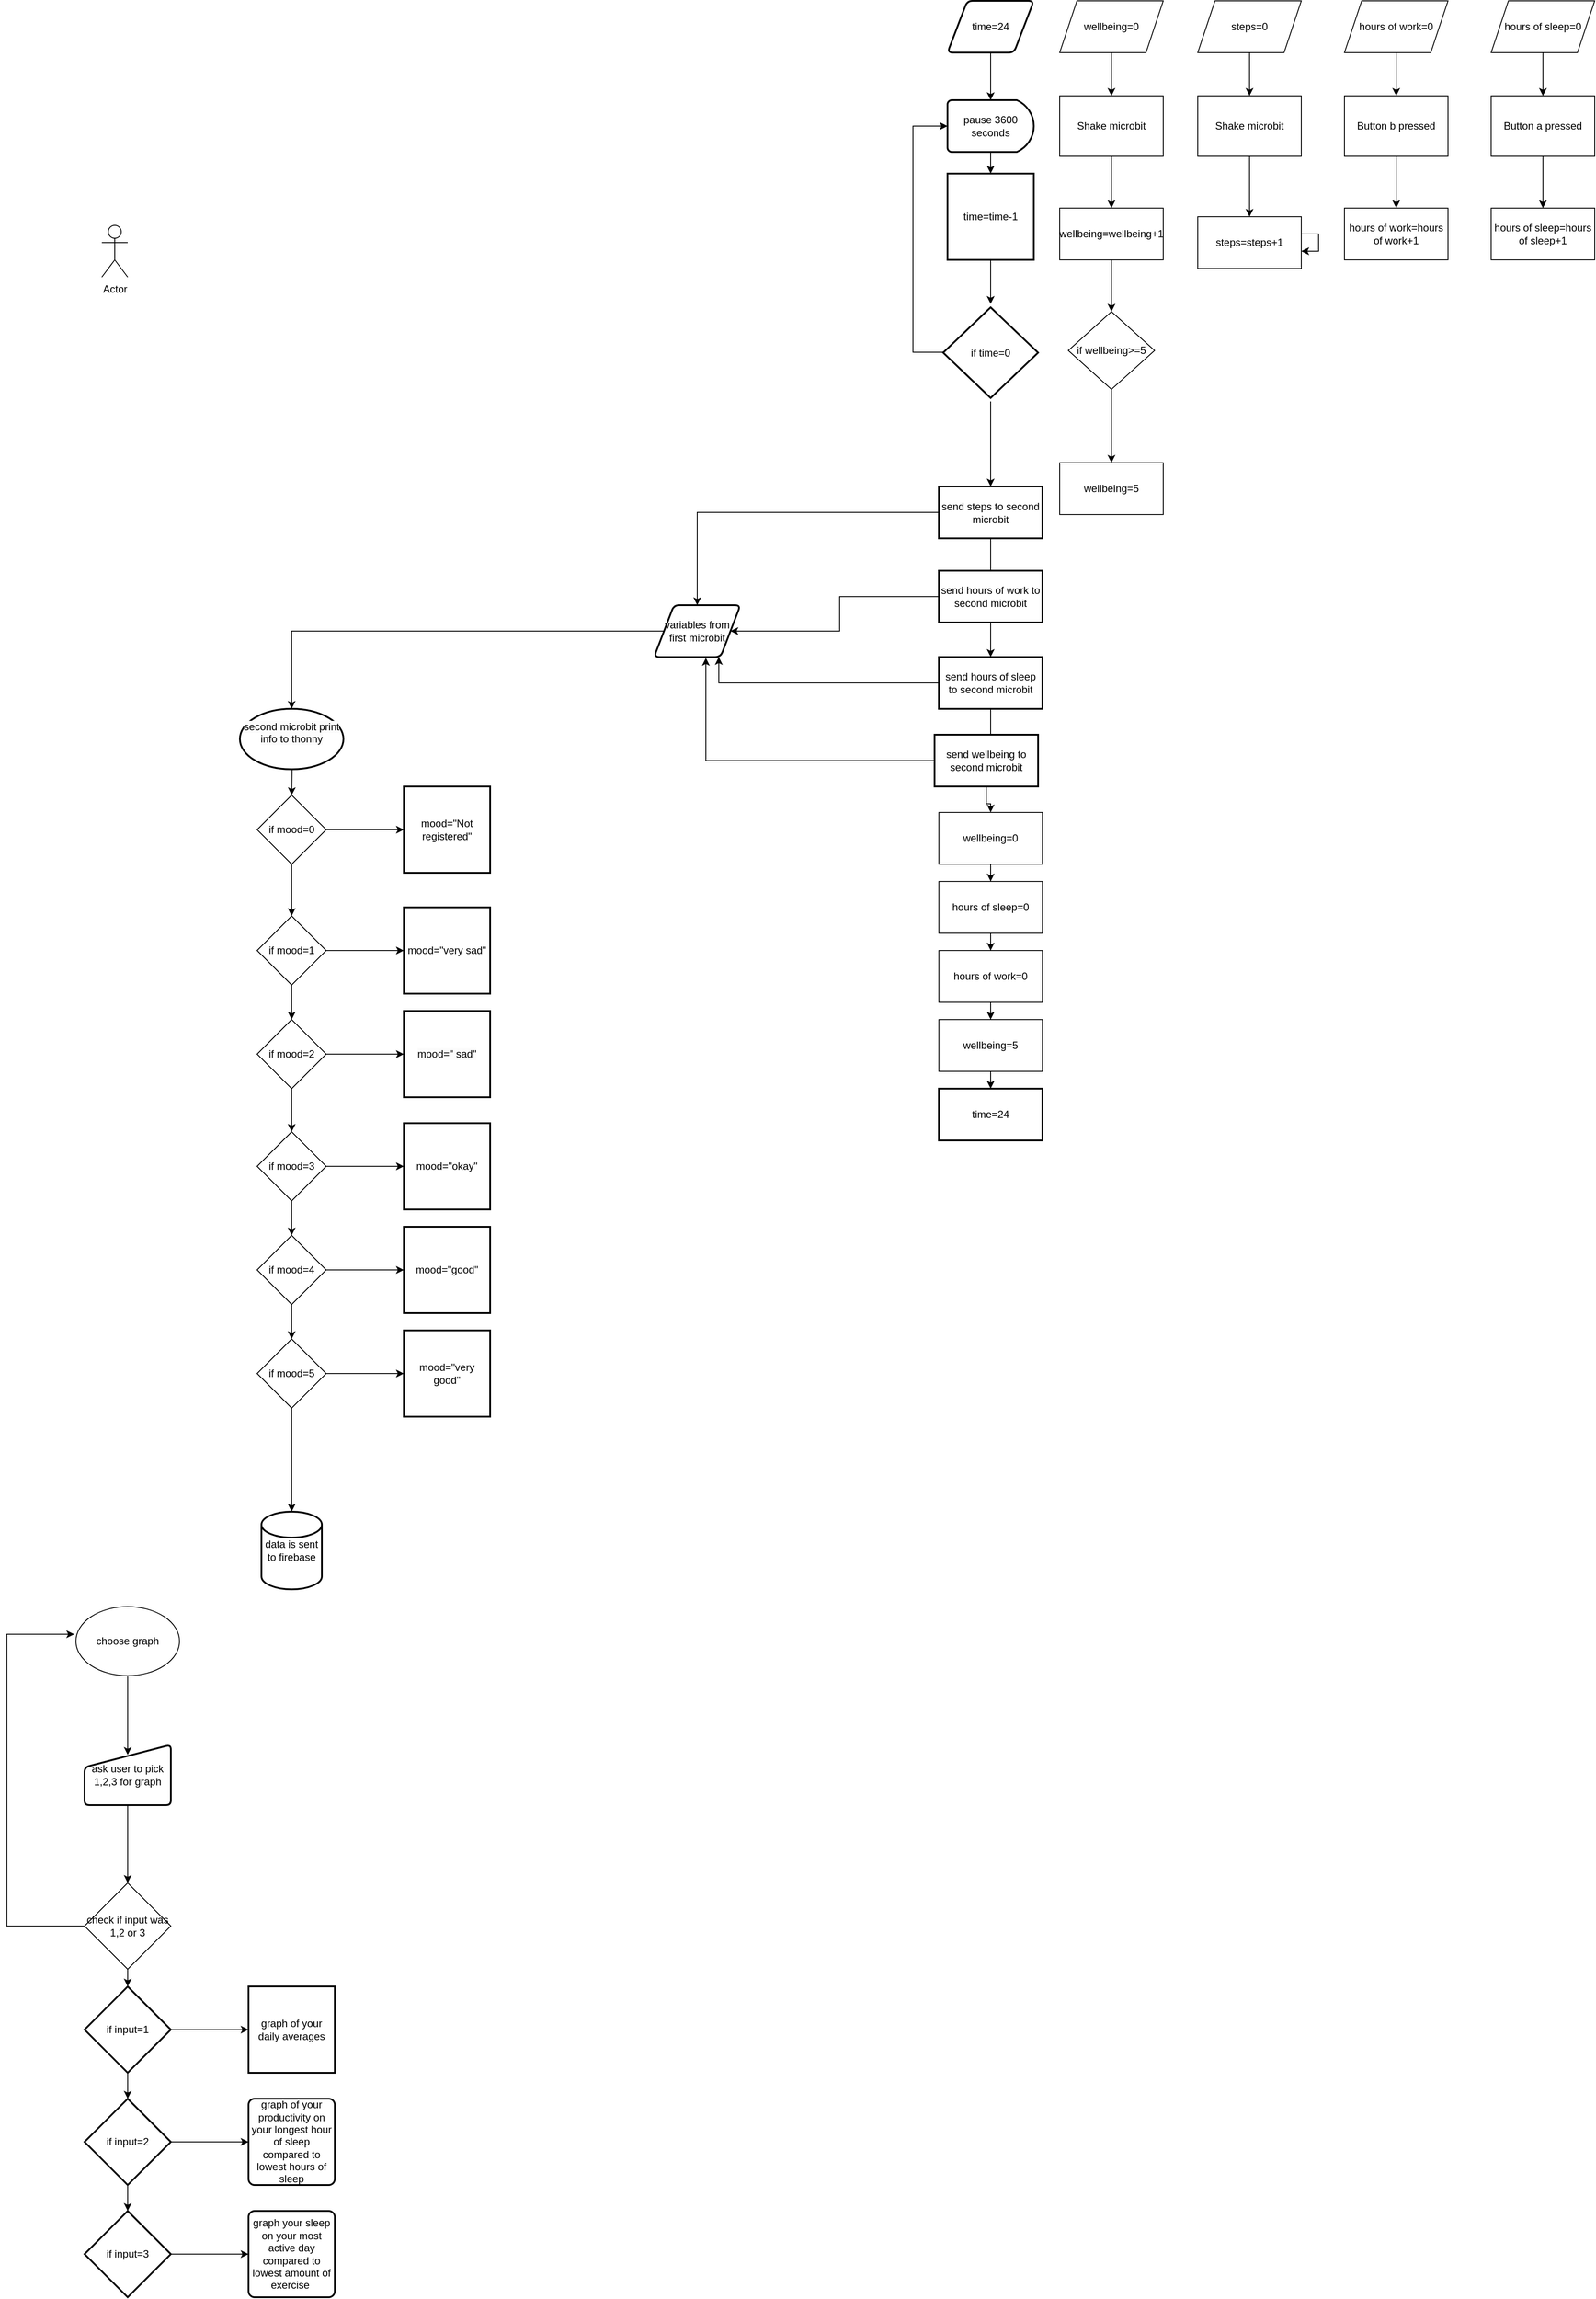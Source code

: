 <mxfile version="24.0.5" type="github">
  <diagram id="C5RBs43oDa-KdzZeNtuy" name="Page-1">
    <mxGraphModel dx="3915" dy="780" grid="1" gridSize="10" guides="1" tooltips="1" connect="1" arrows="1" fold="1" page="1" pageScale="1" pageWidth="827" pageHeight="1169" background="none" math="0" shadow="0">
      <root>
        <mxCell id="WIyWlLk6GJQsqaUBKTNV-0" />
        <mxCell id="WIyWlLk6GJQsqaUBKTNV-1" parent="WIyWlLk6GJQsqaUBKTNV-0" />
        <mxCell id="dmr-9X637sn1EO4gZVLF-7" value="" style="edgeStyle=orthogonalEdgeStyle;rounded=0;orthogonalLoop=1;jettySize=auto;html=1;" edge="1" parent="WIyWlLk6GJQsqaUBKTNV-1" source="dmr-9X637sn1EO4gZVLF-0" target="dmr-9X637sn1EO4gZVLF-3">
          <mxGeometry relative="1" as="geometry" />
        </mxCell>
        <mxCell id="dmr-9X637sn1EO4gZVLF-0" value="Shake microbit" style="rounded=0;whiteSpace=wrap;html=1;" vertex="1" parent="WIyWlLk6GJQsqaUBKTNV-1">
          <mxGeometry x="-510" y="130" width="120" height="70" as="geometry" />
        </mxCell>
        <mxCell id="dmr-9X637sn1EO4gZVLF-3" value="steps=steps+1" style="rounded=0;whiteSpace=wrap;html=1;" vertex="1" parent="WIyWlLk6GJQsqaUBKTNV-1">
          <mxGeometry x="-510" y="270" width="120" height="60" as="geometry" />
        </mxCell>
        <mxCell id="dmr-9X637sn1EO4gZVLF-9" value="" style="edgeStyle=orthogonalEdgeStyle;rounded=0;orthogonalLoop=1;jettySize=auto;html=1;" edge="1" parent="WIyWlLk6GJQsqaUBKTNV-1" source="dmr-9X637sn1EO4gZVLF-8" target="dmr-9X637sn1EO4gZVLF-0">
          <mxGeometry relative="1" as="geometry" />
        </mxCell>
        <mxCell id="dmr-9X637sn1EO4gZVLF-8" value="steps=0" style="shape=parallelogram;perimeter=parallelogramPerimeter;whiteSpace=wrap;html=1;fixedSize=1;" vertex="1" parent="WIyWlLk6GJQsqaUBKTNV-1">
          <mxGeometry x="-510" y="20" width="120" height="60" as="geometry" />
        </mxCell>
        <mxCell id="dmr-9X637sn1EO4gZVLF-21" value="" style="edgeStyle=orthogonalEdgeStyle;rounded=0;orthogonalLoop=1;jettySize=auto;html=1;" edge="1" parent="WIyWlLk6GJQsqaUBKTNV-1" source="dmr-9X637sn1EO4gZVLF-16" target="dmr-9X637sn1EO4gZVLF-17">
          <mxGeometry relative="1" as="geometry" />
        </mxCell>
        <mxCell id="dmr-9X637sn1EO4gZVLF-16" value="hours of work=0" style="shape=parallelogram;perimeter=parallelogramPerimeter;whiteSpace=wrap;html=1;fixedSize=1;" vertex="1" parent="WIyWlLk6GJQsqaUBKTNV-1">
          <mxGeometry x="-340" y="20" width="120" height="60" as="geometry" />
        </mxCell>
        <mxCell id="dmr-9X637sn1EO4gZVLF-22" value="" style="edgeStyle=orthogonalEdgeStyle;rounded=0;orthogonalLoop=1;jettySize=auto;html=1;" edge="1" parent="WIyWlLk6GJQsqaUBKTNV-1" source="dmr-9X637sn1EO4gZVLF-17" target="dmr-9X637sn1EO4gZVLF-18">
          <mxGeometry relative="1" as="geometry" />
        </mxCell>
        <mxCell id="dmr-9X637sn1EO4gZVLF-17" value="Button b pressed" style="rounded=0;whiteSpace=wrap;html=1;" vertex="1" parent="WIyWlLk6GJQsqaUBKTNV-1">
          <mxGeometry x="-340" y="130" width="120" height="70" as="geometry" />
        </mxCell>
        <mxCell id="dmr-9X637sn1EO4gZVLF-18" value="hours of work=hours of work+1" style="rounded=0;whiteSpace=wrap;html=1;" vertex="1" parent="WIyWlLk6GJQsqaUBKTNV-1">
          <mxGeometry x="-340" y="260" width="120" height="60" as="geometry" />
        </mxCell>
        <mxCell id="dmr-9X637sn1EO4gZVLF-31" value="" style="edgeStyle=orthogonalEdgeStyle;rounded=0;orthogonalLoop=1;jettySize=auto;html=1;" edge="1" parent="WIyWlLk6GJQsqaUBKTNV-1" source="dmr-9X637sn1EO4gZVLF-26" target="dmr-9X637sn1EO4gZVLF-27">
          <mxGeometry relative="1" as="geometry" />
        </mxCell>
        <mxCell id="dmr-9X637sn1EO4gZVLF-26" value="hours of sleep=0" style="shape=parallelogram;perimeter=parallelogramPerimeter;whiteSpace=wrap;html=1;fixedSize=1;" vertex="1" parent="WIyWlLk6GJQsqaUBKTNV-1">
          <mxGeometry x="-170" y="20" width="120" height="60" as="geometry" />
        </mxCell>
        <mxCell id="dmr-9X637sn1EO4gZVLF-32" value="" style="edgeStyle=orthogonalEdgeStyle;rounded=0;orthogonalLoop=1;jettySize=auto;html=1;" edge="1" parent="WIyWlLk6GJQsqaUBKTNV-1" source="dmr-9X637sn1EO4gZVLF-27" target="dmr-9X637sn1EO4gZVLF-28">
          <mxGeometry relative="1" as="geometry" />
        </mxCell>
        <mxCell id="dmr-9X637sn1EO4gZVLF-27" value="Button a pressed" style="rounded=0;whiteSpace=wrap;html=1;" vertex="1" parent="WIyWlLk6GJQsqaUBKTNV-1">
          <mxGeometry x="-170" y="130" width="120" height="70" as="geometry" />
        </mxCell>
        <mxCell id="dmr-9X637sn1EO4gZVLF-28" value="hours of sleep=hours of sleep+1" style="rounded=0;whiteSpace=wrap;html=1;" vertex="1" parent="WIyWlLk6GJQsqaUBKTNV-1">
          <mxGeometry x="-170" y="260" width="120" height="60" as="geometry" />
        </mxCell>
        <mxCell id="dmr-9X637sn1EO4gZVLF-44" value="" style="edgeStyle=orthogonalEdgeStyle;rounded=0;orthogonalLoop=1;jettySize=auto;html=1;" edge="1" parent="WIyWlLk6GJQsqaUBKTNV-1" source="dmr-9X637sn1EO4gZVLF-35" target="dmr-9X637sn1EO4gZVLF-36">
          <mxGeometry relative="1" as="geometry" />
        </mxCell>
        <mxCell id="dmr-9X637sn1EO4gZVLF-35" value="wellbeing=0" style="shape=parallelogram;perimeter=parallelogramPerimeter;whiteSpace=wrap;html=1;fixedSize=1;" vertex="1" parent="WIyWlLk6GJQsqaUBKTNV-1">
          <mxGeometry x="-670" y="20" width="120" height="60" as="geometry" />
        </mxCell>
        <mxCell id="dmr-9X637sn1EO4gZVLF-43" value="" style="edgeStyle=orthogonalEdgeStyle;rounded=0;orthogonalLoop=1;jettySize=auto;html=1;" edge="1" parent="WIyWlLk6GJQsqaUBKTNV-1" source="dmr-9X637sn1EO4gZVLF-36" target="dmr-9X637sn1EO4gZVLF-37">
          <mxGeometry relative="1" as="geometry" />
        </mxCell>
        <mxCell id="dmr-9X637sn1EO4gZVLF-36" value="Shake microbit" style="rounded=0;whiteSpace=wrap;html=1;" vertex="1" parent="WIyWlLk6GJQsqaUBKTNV-1">
          <mxGeometry x="-670" y="130" width="120" height="70" as="geometry" />
        </mxCell>
        <mxCell id="dmr-9X637sn1EO4gZVLF-37" value="wellbeing=wellbeing+1" style="rounded=0;whiteSpace=wrap;html=1;" vertex="1" parent="WIyWlLk6GJQsqaUBKTNV-1">
          <mxGeometry x="-670" y="260" width="120" height="60" as="geometry" />
        </mxCell>
        <mxCell id="dmr-9X637sn1EO4gZVLF-47" value="" style="edgeStyle=orthogonalEdgeStyle;rounded=0;orthogonalLoop=1;jettySize=auto;html=1;" edge="1" parent="WIyWlLk6GJQsqaUBKTNV-1" source="dmr-9X637sn1EO4gZVLF-37" target="dmr-9X637sn1EO4gZVLF-45">
          <mxGeometry relative="1" as="geometry">
            <mxPoint x="-610" y="320" as="sourcePoint" />
            <mxPoint x="-610" y="450" as="targetPoint" />
          </mxGeometry>
        </mxCell>
        <mxCell id="dmr-9X637sn1EO4gZVLF-49" value="" style="edgeStyle=orthogonalEdgeStyle;rounded=0;orthogonalLoop=1;jettySize=auto;html=1;" edge="1" parent="WIyWlLk6GJQsqaUBKTNV-1" source="dmr-9X637sn1EO4gZVLF-45" target="dmr-9X637sn1EO4gZVLF-48">
          <mxGeometry relative="1" as="geometry" />
        </mxCell>
        <mxCell id="dmr-9X637sn1EO4gZVLF-45" value="if wellbeing&amp;gt;=5" style="rhombus;whiteSpace=wrap;html=1;" vertex="1" parent="WIyWlLk6GJQsqaUBKTNV-1">
          <mxGeometry x="-660" y="380" width="100" height="90" as="geometry" />
        </mxCell>
        <mxCell id="dmr-9X637sn1EO4gZVLF-48" value="wellbeing=5" style="whiteSpace=wrap;html=1;" vertex="1" parent="WIyWlLk6GJQsqaUBKTNV-1">
          <mxGeometry x="-670" y="555" width="120" height="60" as="geometry" />
        </mxCell>
        <mxCell id="dmr-9X637sn1EO4gZVLF-63" value="Actor" style="shape=umlActor;verticalLabelPosition=bottom;verticalAlign=top;html=1;outlineConnect=0;" vertex="1" parent="WIyWlLk6GJQsqaUBKTNV-1">
          <mxGeometry x="-1780" y="280" width="30" height="60" as="geometry" />
        </mxCell>
        <mxCell id="dmr-9X637sn1EO4gZVLF-70" value="" style="edgeStyle=orthogonalEdgeStyle;rounded=0;orthogonalLoop=1;jettySize=auto;html=1;" edge="1" parent="WIyWlLk6GJQsqaUBKTNV-1" source="dmr-9X637sn1EO4gZVLF-66" target="dmr-9X637sn1EO4gZVLF-67">
          <mxGeometry relative="1" as="geometry" />
        </mxCell>
        <mxCell id="dmr-9X637sn1EO4gZVLF-66" value="pause 3600 seconds" style="strokeWidth=2;html=1;shape=mxgraph.flowchart.delay;whiteSpace=wrap;" vertex="1" parent="WIyWlLk6GJQsqaUBKTNV-1">
          <mxGeometry x="-800" y="135" width="100" height="60" as="geometry" />
        </mxCell>
        <mxCell id="dmr-9X637sn1EO4gZVLF-73" value="" style="edgeStyle=orthogonalEdgeStyle;rounded=0;orthogonalLoop=1;jettySize=auto;html=1;" edge="1" parent="WIyWlLk6GJQsqaUBKTNV-1" source="dmr-9X637sn1EO4gZVLF-67" target="dmr-9X637sn1EO4gZVLF-72">
          <mxGeometry relative="1" as="geometry" />
        </mxCell>
        <mxCell id="dmr-9X637sn1EO4gZVLF-67" value="time=time-1" style="rounded=0;whiteSpace=wrap;html=1;absoluteArcSize=1;arcSize=14;strokeWidth=2;" vertex="1" parent="WIyWlLk6GJQsqaUBKTNV-1">
          <mxGeometry x="-800" y="220" width="100" height="100" as="geometry" />
        </mxCell>
        <mxCell id="dmr-9X637sn1EO4gZVLF-69" value="" style="edgeStyle=orthogonalEdgeStyle;rounded=0;orthogonalLoop=1;jettySize=auto;html=1;" edge="1" parent="WIyWlLk6GJQsqaUBKTNV-1" source="dmr-9X637sn1EO4gZVLF-68" target="dmr-9X637sn1EO4gZVLF-66">
          <mxGeometry relative="1" as="geometry" />
        </mxCell>
        <mxCell id="dmr-9X637sn1EO4gZVLF-68" value="time=24" style="shape=parallelogram;html=1;strokeWidth=2;perimeter=parallelogramPerimeter;whiteSpace=wrap;rounded=1;arcSize=12;size=0.23;" vertex="1" parent="WIyWlLk6GJQsqaUBKTNV-1">
          <mxGeometry x="-800" y="20" width="100" height="60" as="geometry" />
        </mxCell>
        <mxCell id="dmr-9X637sn1EO4gZVLF-86" value="" style="edgeStyle=orthogonalEdgeStyle;rounded=0;orthogonalLoop=1;jettySize=auto;html=1;" edge="1" parent="WIyWlLk6GJQsqaUBKTNV-1" source="dmr-9X637sn1EO4gZVLF-72" target="dmr-9X637sn1EO4gZVLF-85">
          <mxGeometry relative="1" as="geometry" />
        </mxCell>
        <mxCell id="dmr-9X637sn1EO4gZVLF-72" value="if time=0" style="strokeWidth=2;html=1;shape=mxgraph.flowchart.decision;whiteSpace=wrap;perimeterSpacing=4;" vertex="1" parent="WIyWlLk6GJQsqaUBKTNV-1">
          <mxGeometry x="-805" y="375" width="110" height="105" as="geometry" />
        </mxCell>
        <mxCell id="dmr-9X637sn1EO4gZVLF-90" value="" style="edgeStyle=orthogonalEdgeStyle;rounded=0;orthogonalLoop=1;jettySize=auto;html=1;" edge="1" parent="WIyWlLk6GJQsqaUBKTNV-1" source="dmr-9X637sn1EO4gZVLF-85" target="dmr-9X637sn1EO4gZVLF-89">
          <mxGeometry relative="1" as="geometry" />
        </mxCell>
        <mxCell id="dmr-9X637sn1EO4gZVLF-152" style="edgeStyle=orthogonalEdgeStyle;rounded=0;orthogonalLoop=1;jettySize=auto;html=1;entryX=0.5;entryY=0;entryDx=0;entryDy=0;" edge="1" parent="WIyWlLk6GJQsqaUBKTNV-1" source="dmr-9X637sn1EO4gZVLF-85" target="dmr-9X637sn1EO4gZVLF-112">
          <mxGeometry relative="1" as="geometry" />
        </mxCell>
        <mxCell id="dmr-9X637sn1EO4gZVLF-85" value="send steps to second microbit" style="whiteSpace=wrap;html=1;strokeWidth=2;" vertex="1" parent="WIyWlLk6GJQsqaUBKTNV-1">
          <mxGeometry x="-810" y="582.5" width="120" height="60" as="geometry" />
        </mxCell>
        <mxCell id="dmr-9X637sn1EO4gZVLF-87" style="edgeStyle=orthogonalEdgeStyle;rounded=0;orthogonalLoop=1;jettySize=auto;html=1;entryX=0;entryY=0.5;entryDx=0;entryDy=0;entryPerimeter=0;" edge="1" parent="WIyWlLk6GJQsqaUBKTNV-1" target="dmr-9X637sn1EO4gZVLF-66">
          <mxGeometry relative="1" as="geometry">
            <mxPoint x="-805" y="426" as="sourcePoint" />
            <mxPoint x="-855" y="220" as="targetPoint" />
            <Array as="points">
              <mxPoint x="-805" y="427" />
              <mxPoint x="-840" y="427" />
              <mxPoint x="-840" y="165" />
            </Array>
          </mxGeometry>
        </mxCell>
        <mxCell id="dmr-9X637sn1EO4gZVLF-109" style="edgeStyle=orthogonalEdgeStyle;rounded=0;orthogonalLoop=1;jettySize=auto;html=1;" edge="1" parent="WIyWlLk6GJQsqaUBKTNV-1" source="dmr-9X637sn1EO4gZVLF-88" target="dmr-9X637sn1EO4gZVLF-112">
          <mxGeometry relative="1" as="geometry">
            <mxPoint x="-1180" y="730" as="targetPoint" />
          </mxGeometry>
        </mxCell>
        <mxCell id="dmr-9X637sn1EO4gZVLF-88" value="send hours of work to second microbit" style="whiteSpace=wrap;html=1;strokeWidth=2;" vertex="1" parent="WIyWlLk6GJQsqaUBKTNV-1">
          <mxGeometry x="-810" y="680" width="120" height="60" as="geometry" />
        </mxCell>
        <mxCell id="dmr-9X637sn1EO4gZVLF-92" value="" style="edgeStyle=orthogonalEdgeStyle;rounded=0;orthogonalLoop=1;jettySize=auto;html=1;" edge="1" parent="WIyWlLk6GJQsqaUBKTNV-1" source="dmr-9X637sn1EO4gZVLF-89">
          <mxGeometry relative="1" as="geometry">
            <mxPoint x="-750" y="920" as="targetPoint" />
          </mxGeometry>
        </mxCell>
        <mxCell id="dmr-9X637sn1EO4gZVLF-153" style="edgeStyle=orthogonalEdgeStyle;rounded=0;orthogonalLoop=1;jettySize=auto;html=1;entryX=0.75;entryY=1;entryDx=0;entryDy=0;" edge="1" parent="WIyWlLk6GJQsqaUBKTNV-1" source="dmr-9X637sn1EO4gZVLF-89" target="dmr-9X637sn1EO4gZVLF-112">
          <mxGeometry relative="1" as="geometry" />
        </mxCell>
        <mxCell id="dmr-9X637sn1EO4gZVLF-89" value="send hours of sleep to second microbit" style="whiteSpace=wrap;html=1;strokeWidth=2;" vertex="1" parent="WIyWlLk6GJQsqaUBKTNV-1">
          <mxGeometry x="-810" y="780" width="120" height="60" as="geometry" />
        </mxCell>
        <mxCell id="dmr-9X637sn1EO4gZVLF-101" value="" style="edgeStyle=orthogonalEdgeStyle;rounded=0;orthogonalLoop=1;jettySize=auto;html=1;" edge="1" parent="WIyWlLk6GJQsqaUBKTNV-1" source="dmr-9X637sn1EO4gZVLF-93" target="dmr-9X637sn1EO4gZVLF-97">
          <mxGeometry relative="1" as="geometry" />
        </mxCell>
        <mxCell id="dmr-9X637sn1EO4gZVLF-111" style="edgeStyle=orthogonalEdgeStyle;rounded=0;orthogonalLoop=1;jettySize=auto;html=1;entryX=0.6;entryY=1.017;entryDx=0;entryDy=0;entryPerimeter=0;" edge="1" parent="WIyWlLk6GJQsqaUBKTNV-1" source="dmr-9X637sn1EO4gZVLF-93" target="dmr-9X637sn1EO4gZVLF-112">
          <mxGeometry relative="1" as="geometry">
            <mxPoint x="-1160" y="900" as="targetPoint" />
          </mxGeometry>
        </mxCell>
        <mxCell id="dmr-9X637sn1EO4gZVLF-93" value="send wellbeing to second microbit" style="whiteSpace=wrap;html=1;strokeWidth=2;" vertex="1" parent="WIyWlLk6GJQsqaUBKTNV-1">
          <mxGeometry x="-815" y="870" width="120" height="60" as="geometry" />
        </mxCell>
        <mxCell id="dmr-9X637sn1EO4gZVLF-103" value="" style="edgeStyle=orthogonalEdgeStyle;rounded=0;orthogonalLoop=1;jettySize=auto;html=1;" edge="1" parent="WIyWlLk6GJQsqaUBKTNV-1" source="dmr-9X637sn1EO4gZVLF-94" target="dmr-9X637sn1EO4gZVLF-102">
          <mxGeometry relative="1" as="geometry" />
        </mxCell>
        <mxCell id="dmr-9X637sn1EO4gZVLF-94" value="wellbeing=5" style="whiteSpace=wrap;html=1;" vertex="1" parent="WIyWlLk6GJQsqaUBKTNV-1">
          <mxGeometry x="-810" y="1200" width="120" height="60" as="geometry" />
        </mxCell>
        <mxCell id="dmr-9X637sn1EO4gZVLF-98" value="" style="edgeStyle=orthogonalEdgeStyle;rounded=0;orthogonalLoop=1;jettySize=auto;html=1;" edge="1" parent="WIyWlLk6GJQsqaUBKTNV-1" source="dmr-9X637sn1EO4gZVLF-95" target="dmr-9X637sn1EO4gZVLF-94">
          <mxGeometry relative="1" as="geometry" />
        </mxCell>
        <mxCell id="dmr-9X637sn1EO4gZVLF-95" value="hours of work=0" style="whiteSpace=wrap;html=1;" vertex="1" parent="WIyWlLk6GJQsqaUBKTNV-1">
          <mxGeometry x="-810" y="1120" width="120" height="60" as="geometry" />
        </mxCell>
        <mxCell id="dmr-9X637sn1EO4gZVLF-99" value="" style="edgeStyle=orthogonalEdgeStyle;rounded=0;orthogonalLoop=1;jettySize=auto;html=1;" edge="1" parent="WIyWlLk6GJQsqaUBKTNV-1" source="dmr-9X637sn1EO4gZVLF-96" target="dmr-9X637sn1EO4gZVLF-95">
          <mxGeometry relative="1" as="geometry" />
        </mxCell>
        <mxCell id="dmr-9X637sn1EO4gZVLF-96" value="hours of sleep=0" style="whiteSpace=wrap;html=1;" vertex="1" parent="WIyWlLk6GJQsqaUBKTNV-1">
          <mxGeometry x="-810" y="1040" width="120" height="60" as="geometry" />
        </mxCell>
        <mxCell id="dmr-9X637sn1EO4gZVLF-100" value="" style="edgeStyle=orthogonalEdgeStyle;rounded=0;orthogonalLoop=1;jettySize=auto;html=1;" edge="1" parent="WIyWlLk6GJQsqaUBKTNV-1" source="dmr-9X637sn1EO4gZVLF-97" target="dmr-9X637sn1EO4gZVLF-96">
          <mxGeometry relative="1" as="geometry" />
        </mxCell>
        <mxCell id="dmr-9X637sn1EO4gZVLF-97" value="wellbeing=0" style="whiteSpace=wrap;html=1;" vertex="1" parent="WIyWlLk6GJQsqaUBKTNV-1">
          <mxGeometry x="-810" y="960" width="120" height="60" as="geometry" />
        </mxCell>
        <mxCell id="dmr-9X637sn1EO4gZVLF-102" value="time=24" style="rounded=0;whiteSpace=wrap;html=1;absoluteArcSize=1;arcSize=14;strokeWidth=2;glass=0;" vertex="1" parent="WIyWlLk6GJQsqaUBKTNV-1">
          <mxGeometry x="-810" y="1280" width="120" height="60" as="geometry" />
        </mxCell>
        <mxCell id="dmr-9X637sn1EO4gZVLF-106" style="edgeStyle=orthogonalEdgeStyle;rounded=0;orthogonalLoop=1;jettySize=auto;html=1;" edge="1" parent="WIyWlLk6GJQsqaUBKTNV-1" source="dmr-9X637sn1EO4gZVLF-3" target="dmr-9X637sn1EO4gZVLF-3">
          <mxGeometry relative="1" as="geometry" />
        </mxCell>
        <mxCell id="dmr-9X637sn1EO4gZVLF-113" style="edgeStyle=orthogonalEdgeStyle;rounded=0;orthogonalLoop=1;jettySize=auto;html=1;entryX=0.5;entryY=0;entryDx=0;entryDy=0;entryPerimeter=0;" edge="1" parent="WIyWlLk6GJQsqaUBKTNV-1" source="dmr-9X637sn1EO4gZVLF-112" target="dmr-9X637sn1EO4gZVLF-155">
          <mxGeometry relative="1" as="geometry">
            <mxPoint x="-1512" y="823" as="targetPoint" />
          </mxGeometry>
        </mxCell>
        <mxCell id="dmr-9X637sn1EO4gZVLF-112" value="variables from first microbit" style="shape=parallelogram;html=1;strokeWidth=2;perimeter=parallelogramPerimeter;whiteSpace=wrap;rounded=1;arcSize=12;size=0.23;" vertex="1" parent="WIyWlLk6GJQsqaUBKTNV-1">
          <mxGeometry x="-1140" y="720" width="100" height="60" as="geometry" />
        </mxCell>
        <mxCell id="dmr-9X637sn1EO4gZVLF-121" value="" style="edgeStyle=orthogonalEdgeStyle;rounded=0;orthogonalLoop=1;jettySize=auto;html=1;" edge="1" parent="WIyWlLk6GJQsqaUBKTNV-1" source="dmr-9X637sn1EO4gZVLF-119" target="dmr-9X637sn1EO4gZVLF-120">
          <mxGeometry relative="1" as="geometry" />
        </mxCell>
        <mxCell id="dmr-9X637sn1EO4gZVLF-123" value="" style="edgeStyle=orthogonalEdgeStyle;rounded=0;orthogonalLoop=1;jettySize=auto;html=1;" edge="1" parent="WIyWlLk6GJQsqaUBKTNV-1" source="dmr-9X637sn1EO4gZVLF-120" target="dmr-9X637sn1EO4gZVLF-122">
          <mxGeometry relative="1" as="geometry" />
        </mxCell>
        <mxCell id="dmr-9X637sn1EO4gZVLF-136" value="" style="edgeStyle=orthogonalEdgeStyle;rounded=0;orthogonalLoop=1;jettySize=auto;html=1;" edge="1" parent="WIyWlLk6GJQsqaUBKTNV-1" source="dmr-9X637sn1EO4gZVLF-120" target="dmr-9X637sn1EO4gZVLF-135">
          <mxGeometry relative="1" as="geometry" />
        </mxCell>
        <mxCell id="dmr-9X637sn1EO4gZVLF-120" value="if mood=1" style="rhombus;whiteSpace=wrap;html=1;" vertex="1" parent="WIyWlLk6GJQsqaUBKTNV-1">
          <mxGeometry x="-1600" y="1080" width="80" height="80" as="geometry" />
        </mxCell>
        <mxCell id="dmr-9X637sn1EO4gZVLF-127" value="" style="edgeStyle=orthogonalEdgeStyle;rounded=0;orthogonalLoop=1;jettySize=auto;html=1;" edge="1" parent="WIyWlLk6GJQsqaUBKTNV-1" source="dmr-9X637sn1EO4gZVLF-122" target="dmr-9X637sn1EO4gZVLF-124">
          <mxGeometry relative="1" as="geometry" />
        </mxCell>
        <mxCell id="dmr-9X637sn1EO4gZVLF-137" value="" style="edgeStyle=orthogonalEdgeStyle;rounded=0;orthogonalLoop=1;jettySize=auto;html=1;" edge="1" parent="WIyWlLk6GJQsqaUBKTNV-1" source="dmr-9X637sn1EO4gZVLF-122" target="dmr-9X637sn1EO4gZVLF-134">
          <mxGeometry relative="1" as="geometry" />
        </mxCell>
        <mxCell id="dmr-9X637sn1EO4gZVLF-122" value="if mood=2" style="rhombus;whiteSpace=wrap;html=1;" vertex="1" parent="WIyWlLk6GJQsqaUBKTNV-1">
          <mxGeometry x="-1600" y="1200" width="80" height="80" as="geometry" />
        </mxCell>
        <mxCell id="dmr-9X637sn1EO4gZVLF-128" value="" style="edgeStyle=orthogonalEdgeStyle;rounded=0;orthogonalLoop=1;jettySize=auto;html=1;" edge="1" parent="WIyWlLk6GJQsqaUBKTNV-1" source="dmr-9X637sn1EO4gZVLF-124" target="dmr-9X637sn1EO4gZVLF-125">
          <mxGeometry relative="1" as="geometry" />
        </mxCell>
        <mxCell id="dmr-9X637sn1EO4gZVLF-138" value="" style="edgeStyle=orthogonalEdgeStyle;rounded=0;orthogonalLoop=1;jettySize=auto;html=1;" edge="1" parent="WIyWlLk6GJQsqaUBKTNV-1" source="dmr-9X637sn1EO4gZVLF-124" target="dmr-9X637sn1EO4gZVLF-133">
          <mxGeometry relative="1" as="geometry" />
        </mxCell>
        <mxCell id="dmr-9X637sn1EO4gZVLF-124" value="if mood=3" style="rhombus;whiteSpace=wrap;html=1;" vertex="1" parent="WIyWlLk6GJQsqaUBKTNV-1">
          <mxGeometry x="-1600" y="1330" width="80" height="80" as="geometry" />
        </mxCell>
        <mxCell id="dmr-9X637sn1EO4gZVLF-144" value="" style="edgeStyle=orthogonalEdgeStyle;rounded=0;orthogonalLoop=1;jettySize=auto;html=1;" edge="1" parent="WIyWlLk6GJQsqaUBKTNV-1" source="dmr-9X637sn1EO4gZVLF-125" target="dmr-9X637sn1EO4gZVLF-132">
          <mxGeometry relative="1" as="geometry" />
        </mxCell>
        <mxCell id="dmr-9X637sn1EO4gZVLF-154" value="" style="edgeStyle=orthogonalEdgeStyle;rounded=0;orthogonalLoop=1;jettySize=auto;html=1;" edge="1" parent="WIyWlLk6GJQsqaUBKTNV-1" source="dmr-9X637sn1EO4gZVLF-125" target="dmr-9X637sn1EO4gZVLF-126">
          <mxGeometry relative="1" as="geometry" />
        </mxCell>
        <mxCell id="dmr-9X637sn1EO4gZVLF-125" value="if mood=4" style="rhombus;whiteSpace=wrap;html=1;" vertex="1" parent="WIyWlLk6GJQsqaUBKTNV-1">
          <mxGeometry x="-1600" y="1450" width="80" height="80" as="geometry" />
        </mxCell>
        <mxCell id="dmr-9X637sn1EO4gZVLF-142" value="" style="edgeStyle=orthogonalEdgeStyle;rounded=0;orthogonalLoop=1;jettySize=auto;html=1;" edge="1" parent="WIyWlLk6GJQsqaUBKTNV-1" source="dmr-9X637sn1EO4gZVLF-126" target="dmr-9X637sn1EO4gZVLF-131">
          <mxGeometry relative="1" as="geometry" />
        </mxCell>
        <mxCell id="dmr-9X637sn1EO4gZVLF-126" value="if mood=5" style="rhombus;whiteSpace=wrap;html=1;" vertex="1" parent="WIyWlLk6GJQsqaUBKTNV-1">
          <mxGeometry x="-1600" y="1570" width="80" height="80" as="geometry" />
        </mxCell>
        <mxCell id="dmr-9X637sn1EO4gZVLF-130" value="" style="edgeStyle=orthogonalEdgeStyle;rounded=0;orthogonalLoop=1;jettySize=auto;html=1;" edge="1" parent="WIyWlLk6GJQsqaUBKTNV-1" target="dmr-9X637sn1EO4gZVLF-119">
          <mxGeometry relative="1" as="geometry">
            <mxPoint x="-1460" y="950" as="targetPoint" />
            <mxPoint x="-1560" y="880" as="sourcePoint" />
          </mxGeometry>
        </mxCell>
        <mxCell id="dmr-9X637sn1EO4gZVLF-147" value="" style="edgeStyle=orthogonalEdgeStyle;rounded=0;orthogonalLoop=1;jettySize=auto;html=1;" edge="1" parent="WIyWlLk6GJQsqaUBKTNV-1" source="dmr-9X637sn1EO4gZVLF-119" target="dmr-9X637sn1EO4gZVLF-146">
          <mxGeometry relative="1" as="geometry" />
        </mxCell>
        <mxCell id="dmr-9X637sn1EO4gZVLF-119" value="if mood=0" style="rhombus;whiteSpace=wrap;html=1;" vertex="1" parent="WIyWlLk6GJQsqaUBKTNV-1">
          <mxGeometry x="-1600" y="940" width="80" height="80" as="geometry" />
        </mxCell>
        <mxCell id="dmr-9X637sn1EO4gZVLF-131" value="mood=&quot;very good&quot;" style="rounded=0;whiteSpace=wrap;html=1;absoluteArcSize=1;arcSize=14;strokeWidth=2;" vertex="1" parent="WIyWlLk6GJQsqaUBKTNV-1">
          <mxGeometry x="-1430" y="1560" width="100" height="100" as="geometry" />
        </mxCell>
        <mxCell id="dmr-9X637sn1EO4gZVLF-132" value="mood=&quot;good&quot;" style="rounded=0;whiteSpace=wrap;html=1;absoluteArcSize=1;arcSize=14;strokeWidth=2;" vertex="1" parent="WIyWlLk6GJQsqaUBKTNV-1">
          <mxGeometry x="-1430" y="1440" width="100" height="100" as="geometry" />
        </mxCell>
        <mxCell id="dmr-9X637sn1EO4gZVLF-133" value="mood=&quot;okay&quot;" style="rounded=0;whiteSpace=wrap;html=1;absoluteArcSize=1;arcSize=14;strokeWidth=2;" vertex="1" parent="WIyWlLk6GJQsqaUBKTNV-1">
          <mxGeometry x="-1430" y="1320" width="100" height="100" as="geometry" />
        </mxCell>
        <mxCell id="dmr-9X637sn1EO4gZVLF-134" value="&lt;br&gt;&lt;span style=&quot;color: rgb(0, 0, 0); font-family: Helvetica; font-size: 12px; font-style: normal; font-variant-ligatures: normal; font-variant-caps: normal; font-weight: 400; letter-spacing: normal; orphans: 2; text-align: center; text-indent: 0px; text-transform: none; widows: 2; word-spacing: 0px; -webkit-text-stroke-width: 0px; white-space: normal; background-color: rgb(251, 251, 251); text-decoration-thickness: initial; text-decoration-style: initial; text-decoration-color: initial; display: inline !important; float: none;&quot;&gt;mood=&quot; sad&quot;&lt;/span&gt;&lt;div&gt;&lt;br/&gt;&lt;/div&gt;" style="rounded=0;whiteSpace=wrap;html=1;absoluteArcSize=1;arcSize=14;strokeWidth=2;" vertex="1" parent="WIyWlLk6GJQsqaUBKTNV-1">
          <mxGeometry x="-1430" y="1190" width="100" height="100" as="geometry" />
        </mxCell>
        <mxCell id="dmr-9X637sn1EO4gZVLF-135" value="mood=&quot;very sad&quot;" style="rounded=0;whiteSpace=wrap;html=1;absoluteArcSize=1;arcSize=14;strokeWidth=2;" vertex="1" parent="WIyWlLk6GJQsqaUBKTNV-1">
          <mxGeometry x="-1430" y="1070" width="100" height="100" as="geometry" />
        </mxCell>
        <mxCell id="dmr-9X637sn1EO4gZVLF-146" value="mood=&quot;Not registered&quot;" style="rounded=0;whiteSpace=wrap;html=1;absoluteArcSize=1;arcSize=14;strokeWidth=2;" vertex="1" parent="WIyWlLk6GJQsqaUBKTNV-1">
          <mxGeometry x="-1430" y="930" width="100" height="100" as="geometry" />
        </mxCell>
        <mxCell id="dmr-9X637sn1EO4gZVLF-148" value="data is sent to firebase" style="strokeWidth=2;html=1;shape=mxgraph.flowchart.database;whiteSpace=wrap;" vertex="1" parent="WIyWlLk6GJQsqaUBKTNV-1">
          <mxGeometry x="-1595" y="1770" width="70" height="90" as="geometry" />
        </mxCell>
        <mxCell id="dmr-9X637sn1EO4gZVLF-149" style="edgeStyle=orthogonalEdgeStyle;rounded=0;orthogonalLoop=1;jettySize=auto;html=1;entryX=0.5;entryY=0;entryDx=0;entryDy=0;entryPerimeter=0;" edge="1" parent="WIyWlLk6GJQsqaUBKTNV-1" source="dmr-9X637sn1EO4gZVLF-126" target="dmr-9X637sn1EO4gZVLF-148">
          <mxGeometry relative="1" as="geometry" />
        </mxCell>
        <mxCell id="dmr-9X637sn1EO4gZVLF-155" value="&#xa;&lt;span style=&quot;color: rgb(0, 0, 0); font-family: Helvetica; font-size: 12px; font-style: normal; font-variant-ligatures: normal; font-variant-caps: normal; font-weight: 400; letter-spacing: normal; orphans: 2; text-align: center; text-indent: 0px; text-transform: none; widows: 2; word-spacing: 0px; -webkit-text-stroke-width: 0px; white-space: normal; background-color: rgb(251, 251, 251); text-decoration-thickness: initial; text-decoration-style: initial; text-decoration-color: initial; display: inline !important; float: none;&quot;&gt;second microbit print info to thonny&lt;/span&gt;&#xa;&#xa;" style="strokeWidth=2;html=1;shape=mxgraph.flowchart.start_1;whiteSpace=wrap;" vertex="1" parent="WIyWlLk6GJQsqaUBKTNV-1">
          <mxGeometry x="-1620" y="840" width="120" height="70" as="geometry" />
        </mxCell>
        <mxCell id="dmr-9X637sn1EO4gZVLF-156" value="choose graph" style="ellipse;whiteSpace=wrap;html=1;" vertex="1" parent="WIyWlLk6GJQsqaUBKTNV-1">
          <mxGeometry x="-1810" y="1880" width="120" height="80" as="geometry" />
        </mxCell>
        <mxCell id="dmr-9X637sn1EO4gZVLF-161" value="" style="edgeStyle=orthogonalEdgeStyle;rounded=0;orthogonalLoop=1;jettySize=auto;html=1;" edge="1" parent="WIyWlLk6GJQsqaUBKTNV-1" source="dmr-9X637sn1EO4gZVLF-158" target="dmr-9X637sn1EO4gZVLF-160">
          <mxGeometry relative="1" as="geometry" />
        </mxCell>
        <mxCell id="dmr-9X637sn1EO4gZVLF-158" value="ask user to pick 1,2,3 for graph" style="html=1;strokeWidth=2;shape=manualInput;whiteSpace=wrap;rounded=1;size=26;arcSize=11;" vertex="1" parent="WIyWlLk6GJQsqaUBKTNV-1">
          <mxGeometry x="-1800" y="2040" width="100" height="70" as="geometry" />
        </mxCell>
        <mxCell id="dmr-9X637sn1EO4gZVLF-159" style="edgeStyle=orthogonalEdgeStyle;rounded=0;orthogonalLoop=1;jettySize=auto;html=1;entryX=0.5;entryY=0.167;entryDx=0;entryDy=0;entryPerimeter=0;" edge="1" parent="WIyWlLk6GJQsqaUBKTNV-1" source="dmr-9X637sn1EO4gZVLF-156" target="dmr-9X637sn1EO4gZVLF-158">
          <mxGeometry relative="1" as="geometry" />
        </mxCell>
        <mxCell id="dmr-9X637sn1EO4gZVLF-173" value="" style="edgeStyle=orthogonalEdgeStyle;rounded=0;orthogonalLoop=1;jettySize=auto;html=1;" edge="1" parent="WIyWlLk6GJQsqaUBKTNV-1" source="dmr-9X637sn1EO4gZVLF-160" target="dmr-9X637sn1EO4gZVLF-172">
          <mxGeometry relative="1" as="geometry" />
        </mxCell>
        <mxCell id="dmr-9X637sn1EO4gZVLF-160" value="check if input was 1,2 or 3" style="rhombus;whiteSpace=wrap;html=1;" vertex="1" parent="WIyWlLk6GJQsqaUBKTNV-1">
          <mxGeometry x="-1800" y="2200" width="100" height="100" as="geometry" />
        </mxCell>
        <mxCell id="dmr-9X637sn1EO4gZVLF-164" style="edgeStyle=orthogonalEdgeStyle;rounded=0;orthogonalLoop=1;jettySize=auto;html=1;exitX=0;exitY=0.5;exitDx=0;exitDy=0;entryX=-0.017;entryY=0.4;entryDx=0;entryDy=0;entryPerimeter=0;" edge="1" parent="WIyWlLk6GJQsqaUBKTNV-1" source="dmr-9X637sn1EO4gZVLF-160" target="dmr-9X637sn1EO4gZVLF-156">
          <mxGeometry relative="1" as="geometry">
            <Array as="points">
              <mxPoint x="-1890" y="2250" />
              <mxPoint x="-1890" y="1912" />
            </Array>
          </mxGeometry>
        </mxCell>
        <mxCell id="dmr-9X637sn1EO4gZVLF-182" value="" style="edgeStyle=orthogonalEdgeStyle;rounded=0;orthogonalLoop=1;jettySize=auto;html=1;" edge="1" parent="WIyWlLk6GJQsqaUBKTNV-1" source="dmr-9X637sn1EO4gZVLF-170" target="dmr-9X637sn1EO4gZVLF-177">
          <mxGeometry relative="1" as="geometry" />
        </mxCell>
        <mxCell id="dmr-9X637sn1EO4gZVLF-170" value="if input=3" style="strokeWidth=2;html=1;shape=mxgraph.flowchart.decision;whiteSpace=wrap;" vertex="1" parent="WIyWlLk6GJQsqaUBKTNV-1">
          <mxGeometry x="-1800" y="2580" width="100" height="100" as="geometry" />
        </mxCell>
        <mxCell id="dmr-9X637sn1EO4gZVLF-175" value="" style="edgeStyle=orthogonalEdgeStyle;rounded=0;orthogonalLoop=1;jettySize=auto;html=1;" edge="1" parent="WIyWlLk6GJQsqaUBKTNV-1" source="dmr-9X637sn1EO4gZVLF-171" target="dmr-9X637sn1EO4gZVLF-170">
          <mxGeometry relative="1" as="geometry" />
        </mxCell>
        <mxCell id="dmr-9X637sn1EO4gZVLF-181" value="" style="edgeStyle=orthogonalEdgeStyle;rounded=0;orthogonalLoop=1;jettySize=auto;html=1;" edge="1" parent="WIyWlLk6GJQsqaUBKTNV-1" source="dmr-9X637sn1EO4gZVLF-171" target="dmr-9X637sn1EO4gZVLF-178">
          <mxGeometry relative="1" as="geometry" />
        </mxCell>
        <mxCell id="dmr-9X637sn1EO4gZVLF-171" value="if input=2" style="strokeWidth=2;html=1;shape=mxgraph.flowchart.decision;whiteSpace=wrap;" vertex="1" parent="WIyWlLk6GJQsqaUBKTNV-1">
          <mxGeometry x="-1800" y="2450" width="100" height="100" as="geometry" />
        </mxCell>
        <mxCell id="dmr-9X637sn1EO4gZVLF-174" value="" style="edgeStyle=orthogonalEdgeStyle;rounded=0;orthogonalLoop=1;jettySize=auto;html=1;" edge="1" parent="WIyWlLk6GJQsqaUBKTNV-1" source="dmr-9X637sn1EO4gZVLF-172" target="dmr-9X637sn1EO4gZVLF-171">
          <mxGeometry relative="1" as="geometry" />
        </mxCell>
        <mxCell id="dmr-9X637sn1EO4gZVLF-180" value="" style="edgeStyle=orthogonalEdgeStyle;rounded=0;orthogonalLoop=1;jettySize=auto;html=1;" edge="1" parent="WIyWlLk6GJQsqaUBKTNV-1" source="dmr-9X637sn1EO4gZVLF-172" target="dmr-9X637sn1EO4gZVLF-179">
          <mxGeometry relative="1" as="geometry" />
        </mxCell>
        <mxCell id="dmr-9X637sn1EO4gZVLF-172" value="if input=1" style="strokeWidth=2;html=1;shape=mxgraph.flowchart.decision;whiteSpace=wrap;" vertex="1" parent="WIyWlLk6GJQsqaUBKTNV-1">
          <mxGeometry x="-1800" y="2320" width="100" height="100" as="geometry" />
        </mxCell>
        <mxCell id="dmr-9X637sn1EO4gZVLF-177" value="graph your sleep on your most active day compared to lowest amount of exercise&amp;nbsp;" style="rounded=1;whiteSpace=wrap;html=1;absoluteArcSize=1;arcSize=14;strokeWidth=2;" vertex="1" parent="WIyWlLk6GJQsqaUBKTNV-1">
          <mxGeometry x="-1610" y="2580" width="100" height="100" as="geometry" />
        </mxCell>
        <mxCell id="dmr-9X637sn1EO4gZVLF-178" value="graph of your productivity on your longest hour of sleep compared to lowest hours of sleep" style="rounded=1;whiteSpace=wrap;html=1;absoluteArcSize=1;arcSize=14;strokeWidth=2;" vertex="1" parent="WIyWlLk6GJQsqaUBKTNV-1">
          <mxGeometry x="-1610" y="2450" width="100" height="100" as="geometry" />
        </mxCell>
        <mxCell id="dmr-9X637sn1EO4gZVLF-179" value="graph of your daily averages" style="rounded=0;whiteSpace=wrap;html=1;absoluteArcSize=1;arcSize=14;strokeWidth=2;" vertex="1" parent="WIyWlLk6GJQsqaUBKTNV-1">
          <mxGeometry x="-1610" y="2320" width="100" height="100" as="geometry" />
        </mxCell>
      </root>
    </mxGraphModel>
  </diagram>
</mxfile>
